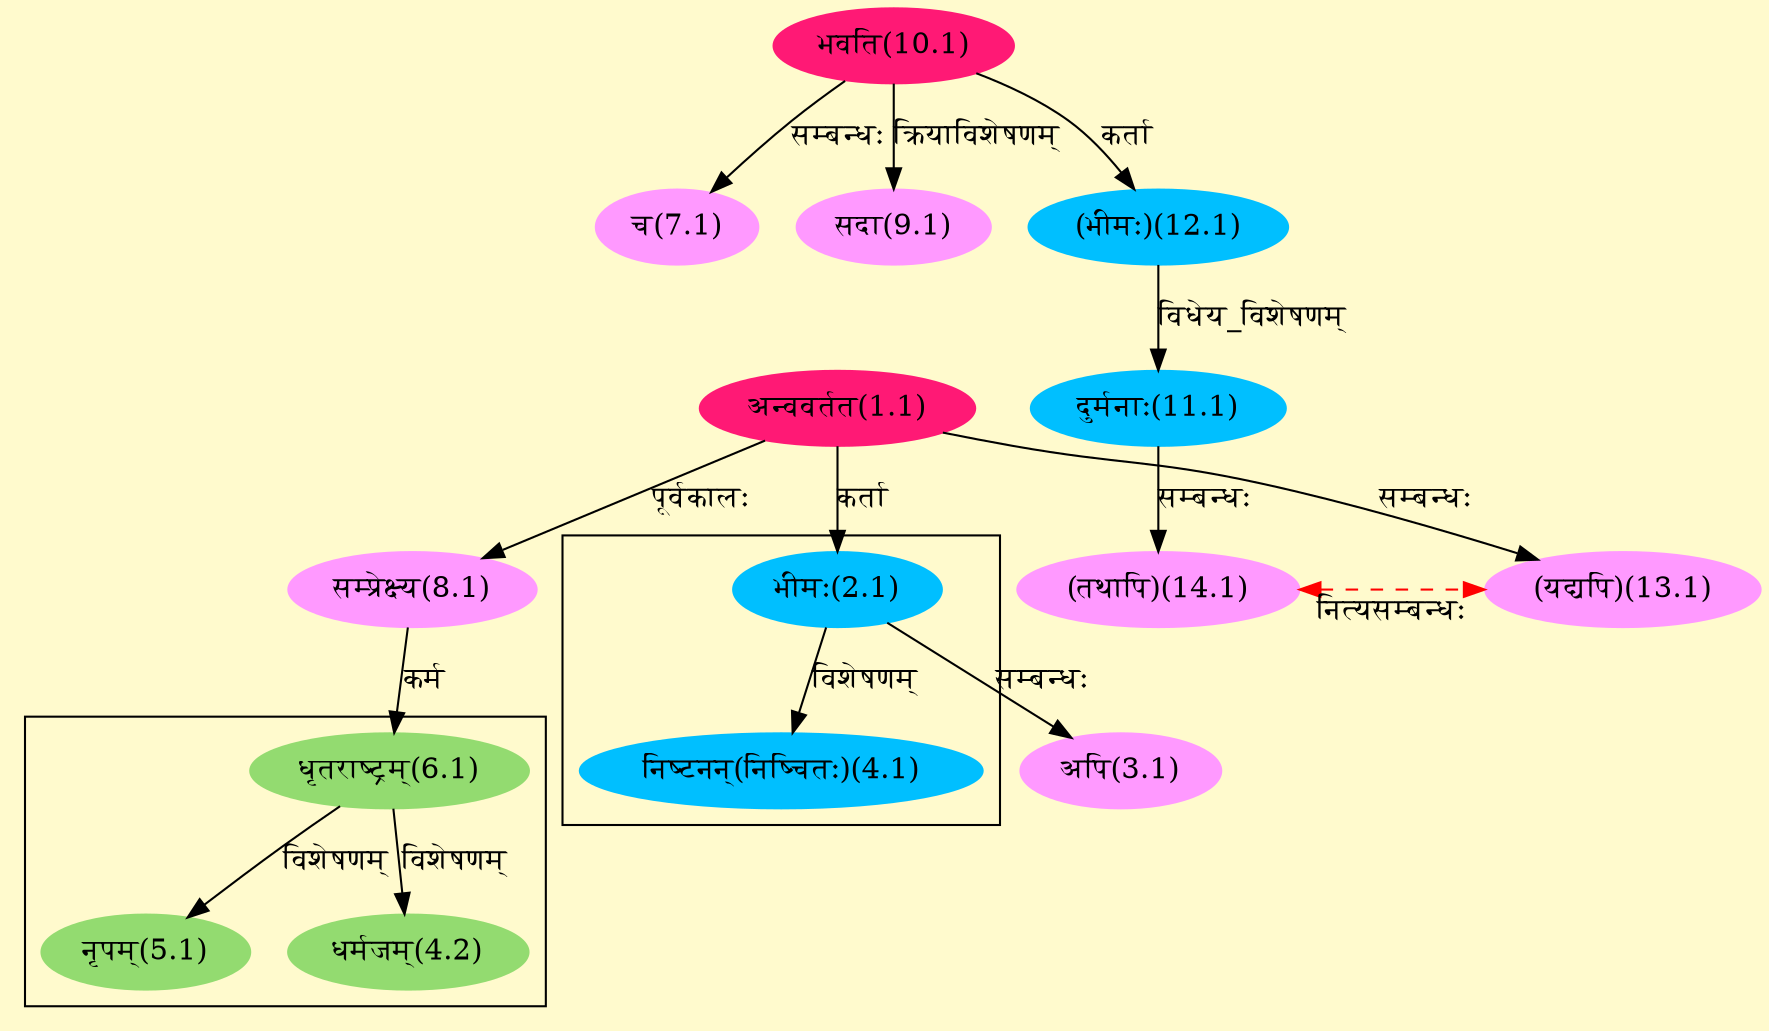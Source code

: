 digraph G{
rankdir=BT;
 compound=true;
 bgcolor="lemonchiffon1";

subgraph cluster_1{
Node4_1 [style=filled, color="#00BFFF" label = "निष्टनन्(निष्चितः)(4.1)"]
Node2_1 [style=filled, color="#00BFFF" label = "भीमः(2.1)"]

}

subgraph cluster_2{
Node4_2 [style=filled, color="#93DB70" label = "धर्मजम्(4.2)"]
Node6_1 [style=filled, color="#93DB70" label = "धृतराष्ट्रम्(6.1)"]
Node5_1 [style=filled, color="#93DB70" label = "नृपम्(5.1)"]

}
Node1_1 [style=filled, color="#FF1975" label = "अन्ववर्तत(1.1)"]
Node2_1 [style=filled, color="#00BFFF" label = "भीमः(2.1)"]
Node [style=filled, color="" label = "()"]
Node3_1 [style=filled, color="#FF99FF" label = "अपि(3.1)"]
Node6_1 [style=filled, color="#93DB70" label = "धृतराष्ट्रम्(6.1)"]
Node8_1 [style=filled, color="#FF99FF" label = "सम्प्रेक्ष्य(8.1)"]
Node7_1 [style=filled, color="#FF99FF" label = "च(7.1)"]
Node10_1 [style=filled, color="#FF1975" label = "भवति(10.1)"]
Node9_1 [style=filled, color="#FF99FF" label = "सदा(9.1)"]
Node12_1 [style=filled, color="#00BFFF" label = "(भीमः)(12.1)"]
Node11_1 [style=filled, color="#00BFFF" label = "दुर्मनाः(11.1)"]
Node13_1 [style=filled, color="#FF99FF" label = "(यद्यपि)(13.1)"]
Node14_1 [style=filled, color="#FF99FF" label = "(तथापि)(14.1)"]
{rank = same; Node14_1; Node13_1;}
/* Start of Relations section */

Node2_1 -> Node1_1 [  label="कर्ता"  dir="back" ]
Node3_1 -> Node2_1 [  label="सम्बन्धः"  dir="back" ]
Node4_1 -> Node2_1 [  label="विशेषणम्"  dir="back" ]
Node4_2 -> Node6_1 [  label="विशेषणम्"  dir="back" ]
Node5_1 -> Node6_1 [  label="विशेषणम्"  dir="back" ]
Node6_1 -> Node8_1 [  label="कर्म"  dir="back" ]
Node7_1 -> Node10_1 [  label="सम्बन्धः"  dir="back" ]
Node8_1 -> Node1_1 [  label="पूर्वकालः"  dir="back" ]
Node9_1 -> Node10_1 [  label="क्रियाविशेषणम्"  dir="back" ]
Node11_1 -> Node12_1 [  label="विधेय_विशेषणम्"  dir="back" ]
Node12_1 -> Node10_1 [  label="कर्ता"  dir="back" ]
Node13_1 -> Node1_1 [  label="सम्बन्धः"  dir="back" ]
Node14_1 -> Node11_1 [  label="सम्बन्धः"  dir="back" ]
Node14_1 -> Node13_1 [ style=dashed color="red" label="नित्यसम्बन्धः"  dir="both" ]
}
